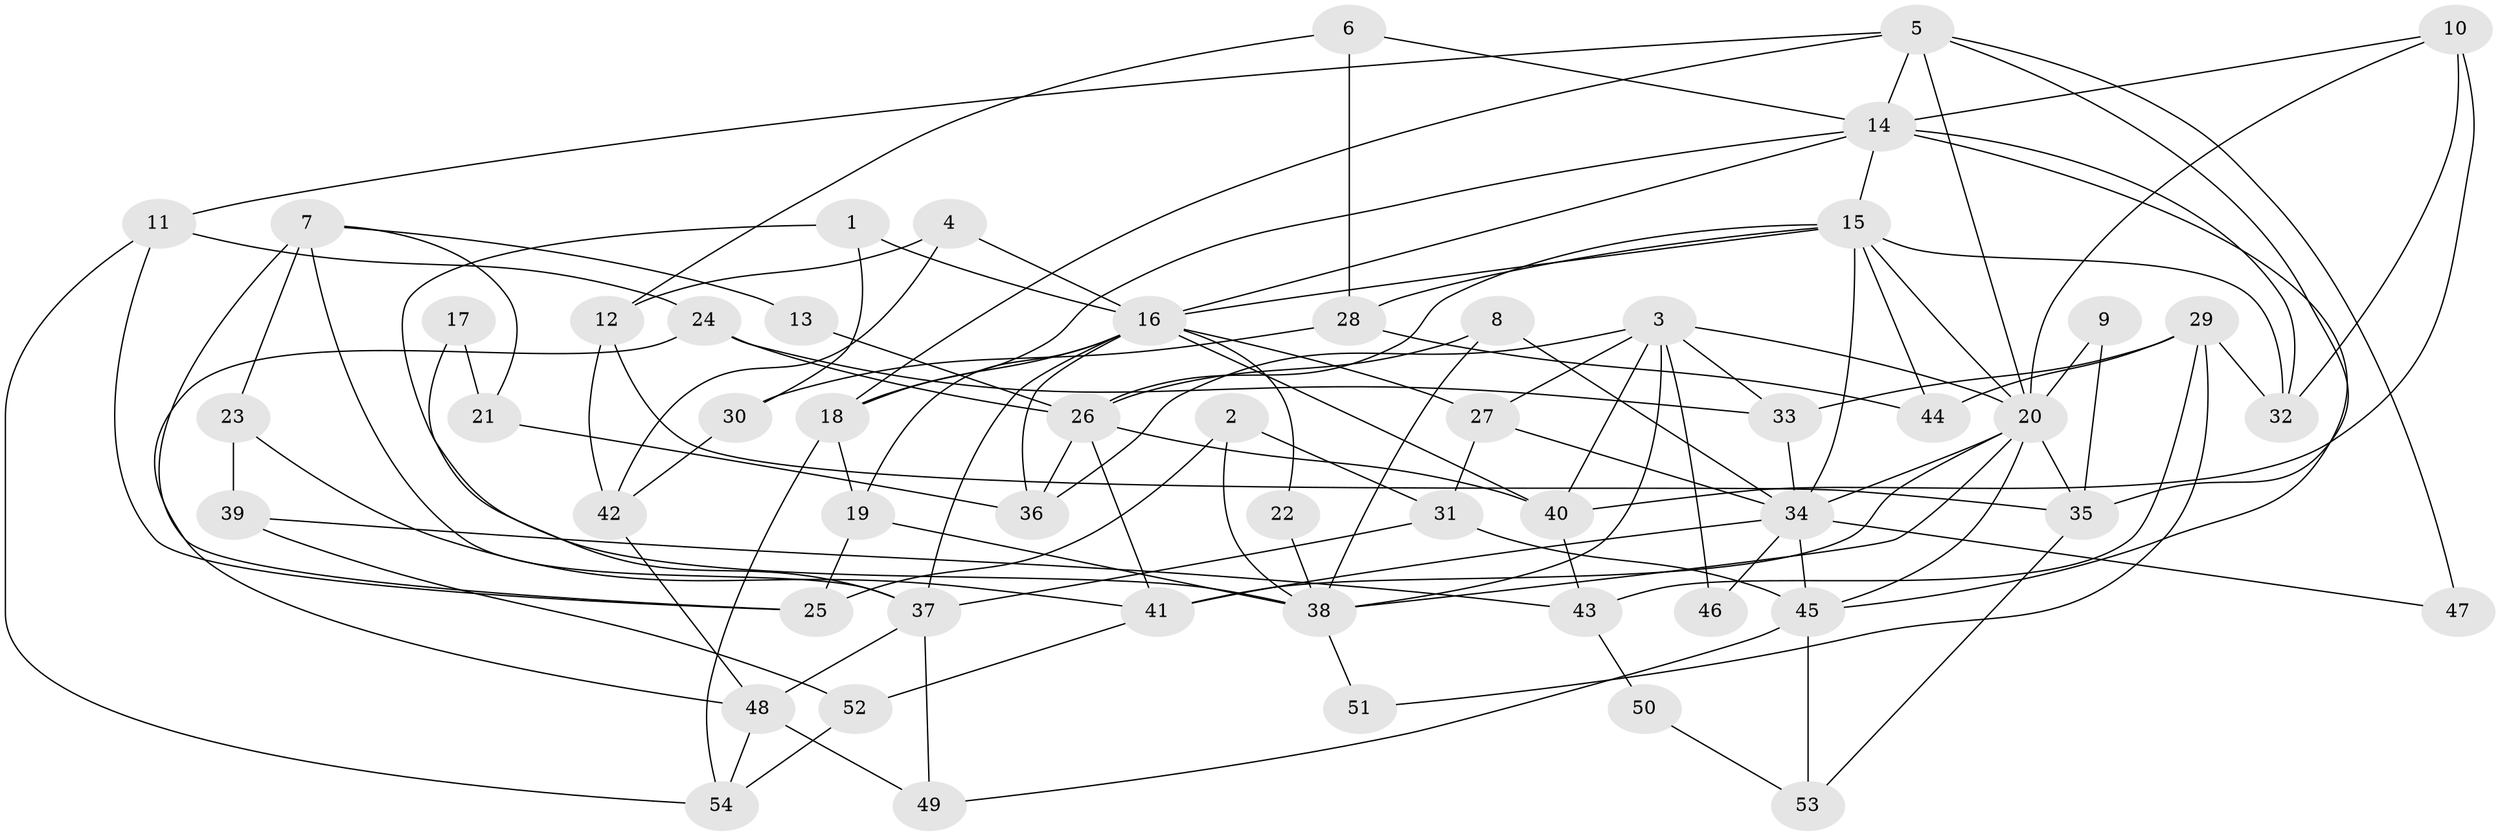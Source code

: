 // original degree distribution, {4: 0.2894736842105263, 3: 0.25, 7: 0.039473684210526314, 6: 0.06578947368421052, 2: 0.14473684210526316, 5: 0.18421052631578946, 8: 0.02631578947368421}
// Generated by graph-tools (version 1.1) at 2025/50/03/04/25 22:50:54]
// undirected, 54 vertices, 118 edges
graph export_dot {
  node [color=gray90,style=filled];
  1;
  2;
  3;
  4;
  5;
  6;
  7;
  8;
  9;
  10;
  11;
  12;
  13;
  14;
  15;
  16;
  17;
  18;
  19;
  20;
  21;
  22;
  23;
  24;
  25;
  26;
  27;
  28;
  29;
  30;
  31;
  32;
  33;
  34;
  35;
  36;
  37;
  38;
  39;
  40;
  41;
  42;
  43;
  44;
  45;
  46;
  47;
  48;
  49;
  50;
  51;
  52;
  53;
  54;
  1 -- 16 [weight=2.0];
  1 -- 30 [weight=1.0];
  1 -- 38 [weight=1.0];
  2 -- 25 [weight=1.0];
  2 -- 31 [weight=1.0];
  2 -- 38 [weight=1.0];
  3 -- 20 [weight=1.0];
  3 -- 27 [weight=1.0];
  3 -- 33 [weight=1.0];
  3 -- 36 [weight=1.0];
  3 -- 38 [weight=1.0];
  3 -- 40 [weight=1.0];
  3 -- 46 [weight=1.0];
  4 -- 12 [weight=1.0];
  4 -- 16 [weight=1.0];
  4 -- 42 [weight=1.0];
  5 -- 11 [weight=1.0];
  5 -- 14 [weight=1.0];
  5 -- 18 [weight=1.0];
  5 -- 20 [weight=1.0];
  5 -- 35 [weight=1.0];
  5 -- 47 [weight=1.0];
  6 -- 12 [weight=1.0];
  6 -- 14 [weight=1.0];
  6 -- 28 [weight=1.0];
  7 -- 13 [weight=1.0];
  7 -- 21 [weight=1.0];
  7 -- 23 [weight=1.0];
  7 -- 25 [weight=1.0];
  7 -- 37 [weight=1.0];
  8 -- 26 [weight=1.0];
  8 -- 34 [weight=1.0];
  8 -- 38 [weight=1.0];
  9 -- 20 [weight=1.0];
  9 -- 35 [weight=1.0];
  10 -- 14 [weight=1.0];
  10 -- 20 [weight=1.0];
  10 -- 32 [weight=1.0];
  10 -- 40 [weight=1.0];
  11 -- 24 [weight=1.0];
  11 -- 25 [weight=1.0];
  11 -- 54 [weight=1.0];
  12 -- 35 [weight=1.0];
  12 -- 42 [weight=1.0];
  13 -- 26 [weight=1.0];
  14 -- 15 [weight=1.0];
  14 -- 16 [weight=1.0];
  14 -- 18 [weight=1.0];
  14 -- 32 [weight=1.0];
  14 -- 45 [weight=1.0];
  15 -- 16 [weight=1.0];
  15 -- 20 [weight=1.0];
  15 -- 26 [weight=1.0];
  15 -- 28 [weight=1.0];
  15 -- 32 [weight=1.0];
  15 -- 34 [weight=1.0];
  15 -- 44 [weight=2.0];
  16 -- 18 [weight=1.0];
  16 -- 19 [weight=1.0];
  16 -- 22 [weight=1.0];
  16 -- 27 [weight=2.0];
  16 -- 36 [weight=1.0];
  16 -- 37 [weight=1.0];
  16 -- 40 [weight=1.0];
  17 -- 21 [weight=1.0];
  17 -- 37 [weight=1.0];
  18 -- 19 [weight=1.0];
  18 -- 54 [weight=1.0];
  19 -- 25 [weight=1.0];
  19 -- 38 [weight=1.0];
  20 -- 34 [weight=2.0];
  20 -- 35 [weight=1.0];
  20 -- 38 [weight=1.0];
  20 -- 41 [weight=1.0];
  20 -- 45 [weight=1.0];
  21 -- 36 [weight=1.0];
  22 -- 38 [weight=1.0];
  23 -- 39 [weight=1.0];
  23 -- 41 [weight=1.0];
  24 -- 26 [weight=1.0];
  24 -- 33 [weight=1.0];
  24 -- 48 [weight=1.0];
  26 -- 36 [weight=1.0];
  26 -- 40 [weight=1.0];
  26 -- 41 [weight=1.0];
  27 -- 31 [weight=1.0];
  27 -- 34 [weight=1.0];
  28 -- 30 [weight=1.0];
  28 -- 44 [weight=1.0];
  29 -- 32 [weight=1.0];
  29 -- 33 [weight=1.0];
  29 -- 43 [weight=1.0];
  29 -- 44 [weight=1.0];
  29 -- 51 [weight=1.0];
  30 -- 42 [weight=1.0];
  31 -- 37 [weight=1.0];
  31 -- 45 [weight=1.0];
  33 -- 34 [weight=1.0];
  34 -- 41 [weight=1.0];
  34 -- 45 [weight=1.0];
  34 -- 46 [weight=1.0];
  34 -- 47 [weight=1.0];
  35 -- 53 [weight=1.0];
  37 -- 48 [weight=1.0];
  37 -- 49 [weight=1.0];
  38 -- 51 [weight=1.0];
  39 -- 43 [weight=1.0];
  39 -- 52 [weight=1.0];
  40 -- 43 [weight=1.0];
  41 -- 52 [weight=1.0];
  42 -- 48 [weight=1.0];
  43 -- 50 [weight=1.0];
  45 -- 49 [weight=1.0];
  45 -- 53 [weight=1.0];
  48 -- 49 [weight=1.0];
  48 -- 54 [weight=1.0];
  50 -- 53 [weight=1.0];
  52 -- 54 [weight=1.0];
}
